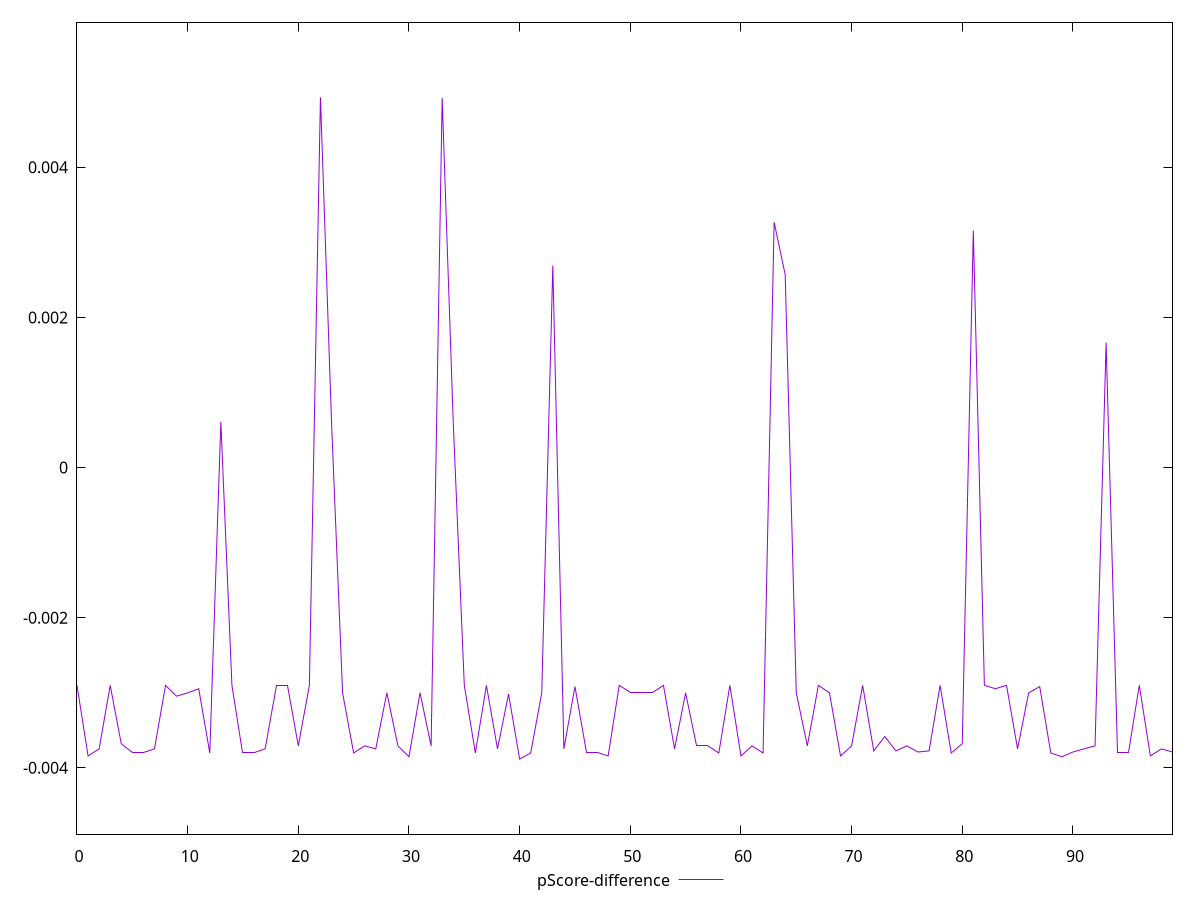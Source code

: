 reset

$pScoreDifference <<EOF
0 -0.002901337356665961
1 -0.0038415506637315792
2 -0.003747331130671088
3 -0.002901337356665961
4 -0.003679546474945932
5 -0.003801880384379657
6 -0.003801880384379657
7 -0.003747331130671088
8 -0.002901337356665961
9 -0.003045269387782306
10 -0.003001181290009907
11 -0.002945721558346142
12 -0.003801880384379657
13 0.000607400130950406
14 -0.002901337356665961
15 -0.003801880384379657
16 -0.003801880384379657
17 -0.003747331130671088
18 -0.002901337356665961
19 -0.002901337356665961
20 -0.0037073962933408637
21 -0.002901337356665961
22 0.00493181557551416
23 0.000607400130950406
24 -0.003001181290009907
25 -0.003801880384379657
26 -0.0037073962933408637
27 -0.003747331130671088
28 -0.003001181290009907
29 -0.0037073962933408637
30 -0.003851959690143552
31 -0.003001181290009907
32 -0.0037073962933408637
33 0.004921951336763281
34 0.000607400130950406
35 -0.002901337356665961
36 -0.003801880384379657
37 -0.002901337356665961
38 -0.003747331130671088
39 -0.003017485710864725
40 -0.0038831566784804754
41 -0.003801880384379657
42 -0.003001181290009907
43 0.0026908867343204586
44 -0.003747331130671088
45 -0.002917751294196507
46 -0.003801880384379657
47 -0.003801880384379657
48 -0.0038415506637315792
49 -0.002901337356665961
50 -0.003001181290009907
51 -0.003001181290009907
52 -0.003001181290009907
53 -0.002901337356665961
54 -0.003747331130671088
55 -0.003001181290009907
56 -0.0037073962933408637
57 -0.0037073962933408637
58 -0.003801880384379657
59 -0.002901337356665961
60 -0.0038415506637315792
61 -0.0037073962933408637
62 -0.003801880384379657
63 0.0032683625634048006
64 0.002568091122673106
65 -0.003001181290009907
66 -0.0037073962933408637
67 -0.002901337356665961
68 -0.003001181290009907
69 -0.0038415506637315792
70 -0.0037073962933408637
71 -0.002901337356665961
72 -0.00377421511969021
73 -0.0035822035265491263
74 -0.00377421511969021
75 -0.0037073962933408637
76 -0.0037892145104043533
77 -0.00377421511969021
78 -0.002901337356665961
79 -0.003801880384379657
80 -0.003679546474945932
81 0.0031585953539591902
82 -0.002901337356665961
83 -0.002945721558346142
84 -0.002901337356665961
85 -0.003747331130671088
86 -0.003001181290009907
87 -0.002917751294196507
88 -0.003801880384379657
89 -0.003851959690143552
90 -0.0037892145104043533
91 -0.003747331130671088
92 -0.0037073962933408637
93 0.0016636017153836558
94 -0.003801880384379657
95 -0.003801880384379657
96 -0.002901337356665961
97 -0.0038415506637315792
98 -0.003747331130671088
99 -0.0037892145104043533
EOF

set key outside below
set xrange [0:99]
set yrange [-0.004883156678480475:0.00593181557551416]
set trange [-0.004883156678480475:0.00593181557551416]
set terminal svg size 640, 500 enhanced background rgb 'white'
set output "report_00025_2021-02-22T21:38:55.199Z/cumulative-layout-shift/samples/pages+cached+noadtech+nomedia/pScore-difference/values.svg"

plot $pScoreDifference title "pScore-difference" with line

reset
